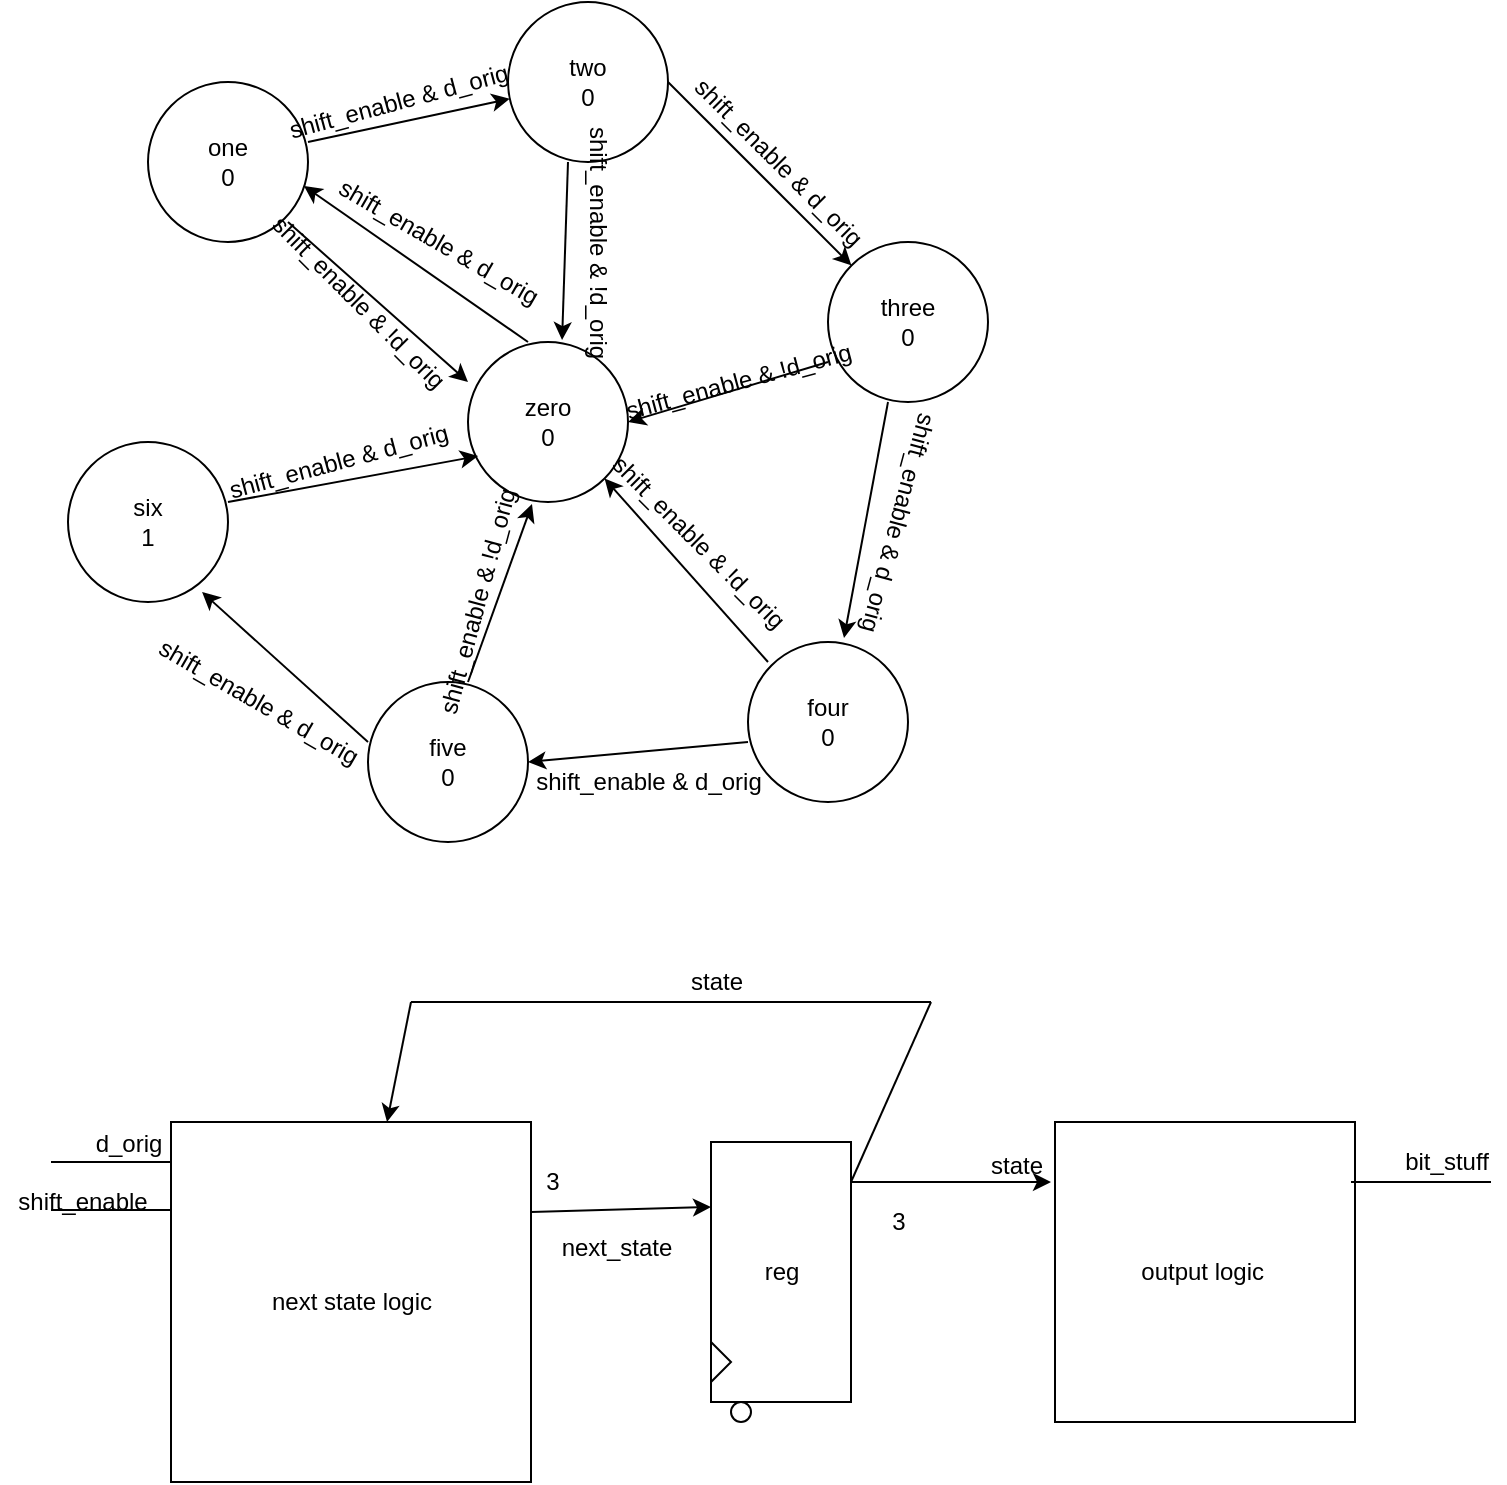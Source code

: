 <mxfile version="13.0.1" type="device"><diagram id="X3L0cHrKaLAXOJmJNn4a" name="Page-1"><mxGraphModel dx="946" dy="607" grid="1" gridSize="10" guides="1" tooltips="1" connect="1" arrows="1" fold="1" page="1" pageScale="1" pageWidth="850" pageHeight="1100" math="0" shadow="0"><root><mxCell id="0"/><mxCell id="1" parent="0"/><mxCell id="pyj8O2wJvegn1xO1XAde-1" value="zero&lt;br&gt;0" style="ellipse;whiteSpace=wrap;html=1;aspect=fixed;" vertex="1" parent="1"><mxGeometry x="270" y="230" width="80" height="80" as="geometry"/></mxCell><mxCell id="pyj8O2wJvegn1xO1XAde-10" value="one&lt;br&gt;0" style="ellipse;whiteSpace=wrap;html=1;aspect=fixed;" vertex="1" parent="1"><mxGeometry x="110" y="100" width="80" height="80" as="geometry"/></mxCell><mxCell id="pyj8O2wJvegn1xO1XAde-11" value="two&lt;br&gt;0" style="ellipse;whiteSpace=wrap;html=1;aspect=fixed;" vertex="1" parent="1"><mxGeometry x="290" y="60" width="80" height="80" as="geometry"/></mxCell><mxCell id="pyj8O2wJvegn1xO1XAde-12" value="three&lt;br&gt;0" style="ellipse;whiteSpace=wrap;html=1;aspect=fixed;" vertex="1" parent="1"><mxGeometry x="450" y="180" width="80" height="80" as="geometry"/></mxCell><mxCell id="pyj8O2wJvegn1xO1XAde-13" value="five&lt;br&gt;0" style="ellipse;whiteSpace=wrap;html=1;aspect=fixed;" vertex="1" parent="1"><mxGeometry x="220" y="400" width="80" height="80" as="geometry"/></mxCell><mxCell id="pyj8O2wJvegn1xO1XAde-14" value="four&lt;br&gt;0" style="ellipse;whiteSpace=wrap;html=1;aspect=fixed;" vertex="1" parent="1"><mxGeometry x="410" y="380" width="80" height="80" as="geometry"/></mxCell><mxCell id="pyj8O2wJvegn1xO1XAde-15" value="six&lt;br&gt;1" style="ellipse;whiteSpace=wrap;html=1;aspect=fixed;" vertex="1" parent="1"><mxGeometry x="70" y="280" width="80" height="80" as="geometry"/></mxCell><mxCell id="pyj8O2wJvegn1xO1XAde-16" value="" style="endArrow=classic;html=1;entryX=0.975;entryY=0.65;entryDx=0;entryDy=0;exitX=0.375;exitY=0;exitDx=0;exitDy=0;exitPerimeter=0;entryPerimeter=0;" edge="1" parent="1" source="pyj8O2wJvegn1xO1XAde-1" target="pyj8O2wJvegn1xO1XAde-10"><mxGeometry width="50" height="50" relative="1" as="geometry"><mxPoint x="280" y="250" as="sourcePoint"/><mxPoint x="330" y="200" as="targetPoint"/></mxGeometry></mxCell><mxCell id="pyj8O2wJvegn1xO1XAde-17" value="" style="endArrow=classic;html=1;exitX=1;exitY=0.375;exitDx=0;exitDy=0;exitPerimeter=0;" edge="1" parent="1" source="pyj8O2wJvegn1xO1XAde-10" target="pyj8O2wJvegn1xO1XAde-11"><mxGeometry width="50" height="50" relative="1" as="geometry"><mxPoint x="180" y="120" as="sourcePoint"/><mxPoint x="230" y="70" as="targetPoint"/></mxGeometry></mxCell><mxCell id="pyj8O2wJvegn1xO1XAde-18" value="" style="endArrow=classic;html=1;entryX=0;entryY=0;entryDx=0;entryDy=0;" edge="1" parent="1" target="pyj8O2wJvegn1xO1XAde-12"><mxGeometry width="50" height="50" relative="1" as="geometry"><mxPoint x="370" y="100" as="sourcePoint"/><mxPoint x="420" y="50" as="targetPoint"/></mxGeometry></mxCell><mxCell id="pyj8O2wJvegn1xO1XAde-19" value="" style="endArrow=classic;html=1;entryX=0.6;entryY=-0.025;entryDx=0;entryDy=0;entryPerimeter=0;" edge="1" parent="1" target="pyj8O2wJvegn1xO1XAde-14"><mxGeometry width="50" height="50" relative="1" as="geometry"><mxPoint x="480" y="260" as="sourcePoint"/><mxPoint x="530" y="210" as="targetPoint"/></mxGeometry></mxCell><mxCell id="pyj8O2wJvegn1xO1XAde-20" value="" style="endArrow=classic;html=1;entryX=1;entryY=0.5;entryDx=0;entryDy=0;" edge="1" parent="1" target="pyj8O2wJvegn1xO1XAde-13"><mxGeometry width="50" height="50" relative="1" as="geometry"><mxPoint x="410" y="430" as="sourcePoint"/><mxPoint x="460" y="380" as="targetPoint"/></mxGeometry></mxCell><mxCell id="pyj8O2wJvegn1xO1XAde-21" value="" style="endArrow=classic;html=1;entryX=0.838;entryY=0.938;entryDx=0;entryDy=0;entryPerimeter=0;" edge="1" parent="1" target="pyj8O2wJvegn1xO1XAde-15"><mxGeometry width="50" height="50" relative="1" as="geometry"><mxPoint x="220" y="430" as="sourcePoint"/><mxPoint x="270" y="380" as="targetPoint"/></mxGeometry></mxCell><mxCell id="pyj8O2wJvegn1xO1XAde-22" value="" style="endArrow=classic;html=1;entryX=0.063;entryY=0.713;entryDx=0;entryDy=0;entryPerimeter=0;" edge="1" parent="1" target="pyj8O2wJvegn1xO1XAde-1"><mxGeometry width="50" height="50" relative="1" as="geometry"><mxPoint x="150" y="310" as="sourcePoint"/><mxPoint x="200" y="260" as="targetPoint"/></mxGeometry></mxCell><mxCell id="pyj8O2wJvegn1xO1XAde-23" value="" style="endArrow=classic;html=1;entryX=0;entryY=0.25;entryDx=0;entryDy=0;entryPerimeter=0;" edge="1" parent="1" target="pyj8O2wJvegn1xO1XAde-1"><mxGeometry width="50" height="50" relative="1" as="geometry"><mxPoint x="180" y="170" as="sourcePoint"/><mxPoint x="230" y="120" as="targetPoint"/></mxGeometry></mxCell><mxCell id="pyj8O2wJvegn1xO1XAde-24" value="" style="endArrow=classic;html=1;entryX=0.588;entryY=-0.012;entryDx=0;entryDy=0;entryPerimeter=0;" edge="1" parent="1" target="pyj8O2wJvegn1xO1XAde-1"><mxGeometry width="50" height="50" relative="1" as="geometry"><mxPoint x="320" y="140" as="sourcePoint"/><mxPoint x="370" y="90" as="targetPoint"/></mxGeometry></mxCell><mxCell id="pyj8O2wJvegn1xO1XAde-25" value="" style="endArrow=classic;html=1;entryX=1;entryY=0.5;entryDx=0;entryDy=0;" edge="1" parent="1" target="pyj8O2wJvegn1xO1XAde-1"><mxGeometry width="50" height="50" relative="1" as="geometry"><mxPoint x="450" y="240" as="sourcePoint"/><mxPoint x="500" y="190" as="targetPoint"/></mxGeometry></mxCell><mxCell id="pyj8O2wJvegn1xO1XAde-26" value="" style="endArrow=classic;html=1;entryX=1;entryY=1;entryDx=0;entryDy=0;" edge="1" parent="1" target="pyj8O2wJvegn1xO1XAde-1"><mxGeometry width="50" height="50" relative="1" as="geometry"><mxPoint x="420" y="390" as="sourcePoint"/><mxPoint x="470" y="340" as="targetPoint"/></mxGeometry></mxCell><mxCell id="pyj8O2wJvegn1xO1XAde-27" value="" style="endArrow=classic;html=1;entryX=0.4;entryY=1.013;entryDx=0;entryDy=0;entryPerimeter=0;" edge="1" parent="1" target="pyj8O2wJvegn1xO1XAde-1"><mxGeometry width="50" height="50" relative="1" as="geometry"><mxPoint x="270" y="400" as="sourcePoint"/><mxPoint x="320" y="350" as="targetPoint"/></mxGeometry></mxCell><mxCell id="pyj8O2wJvegn1xO1XAde-29" value="shift_enable &amp;amp; d_orig" style="text;html=1;align=center;verticalAlign=middle;resizable=0;points=[];autosize=1;rotation=-15;" vertex="1" parent="1"><mxGeometry x="140" y="280" width="130" height="20" as="geometry"/></mxCell><mxCell id="pyj8O2wJvegn1xO1XAde-30" value="shift_enable &amp;amp; d_orig" style="text;html=1;align=center;verticalAlign=middle;resizable=0;points=[];autosize=1;rotation=30;" vertex="1" parent="1"><mxGeometry x="100" y="400" width="130" height="20" as="geometry"/></mxCell><mxCell id="pyj8O2wJvegn1xO1XAde-31" value="shift_enable &amp;amp; d_orig" style="text;html=1;align=center;verticalAlign=middle;resizable=0;points=[];autosize=1;" vertex="1" parent="1"><mxGeometry x="295" y="440" width="130" height="20" as="geometry"/></mxCell><mxCell id="pyj8O2wJvegn1xO1XAde-32" value="shift_enable &amp;amp; d_orig" style="text;html=1;align=center;verticalAlign=middle;resizable=0;points=[];autosize=1;rotation=45;" vertex="1" parent="1"><mxGeometry x="360" y="130" width="130" height="20" as="geometry"/></mxCell><mxCell id="pyj8O2wJvegn1xO1XAde-33" value="shift_enable &amp;amp; d_orig" style="text;html=1;align=center;verticalAlign=middle;resizable=0;points=[];autosize=1;rotation=105;" vertex="1" parent="1"><mxGeometry x="420" y="310" width="130" height="20" as="geometry"/></mxCell><mxCell id="pyj8O2wJvegn1xO1XAde-34" value="shift_enable &amp;amp; d_orig" style="text;html=1;align=center;verticalAlign=middle;resizable=0;points=[];autosize=1;rotation=-15;" vertex="1" parent="1"><mxGeometry x="170" y="100" width="130" height="20" as="geometry"/></mxCell><mxCell id="pyj8O2wJvegn1xO1XAde-35" value="shift_enable &amp;amp; !d_orig" style="text;html=1;align=center;verticalAlign=middle;resizable=0;points=[];autosize=1;rotation=-75;" vertex="1" parent="1"><mxGeometry x="210" y="350" width="130" height="20" as="geometry"/></mxCell><mxCell id="pyj8O2wJvegn1xO1XAde-36" value="shift_enable &amp;amp; !d_orig" style="text;html=1;align=center;verticalAlign=middle;resizable=0;points=[];autosize=1;rotation=45;" vertex="1" parent="1"><mxGeometry x="320" y="320" width="130" height="20" as="geometry"/></mxCell><mxCell id="pyj8O2wJvegn1xO1XAde-37" value="shift_enable &amp;amp; !d_orig" style="text;html=1;align=center;verticalAlign=middle;resizable=0;points=[];autosize=1;rotation=-15;" vertex="1" parent="1"><mxGeometry x="340" y="240" width="130" height="20" as="geometry"/></mxCell><mxCell id="pyj8O2wJvegn1xO1XAde-38" value="shift_enable &amp;amp; !d_orig" style="text;html=1;align=center;verticalAlign=middle;resizable=0;points=[];autosize=1;rotation=90;" vertex="1" parent="1"><mxGeometry x="270" y="170" width="130" height="20" as="geometry"/></mxCell><mxCell id="pyj8O2wJvegn1xO1XAde-39" value="shift_enable &amp;amp; !d_orig" style="text;html=1;align=center;verticalAlign=middle;resizable=0;points=[];autosize=1;rotation=45;" vertex="1" parent="1"><mxGeometry x="150" y="200" width="130" height="20" as="geometry"/></mxCell><mxCell id="pyj8O2wJvegn1xO1XAde-40" value="shift_enable &amp;amp; d_orig" style="text;html=1;align=center;verticalAlign=middle;resizable=0;points=[];autosize=1;rotation=30;" vertex="1" parent="1"><mxGeometry x="190" y="170" width="130" height="20" as="geometry"/></mxCell><mxCell id="pyj8O2wJvegn1xO1XAde-41" value="next state logic" style="whiteSpace=wrap;html=1;aspect=fixed;" vertex="1" parent="1"><mxGeometry x="121.5" y="620" width="180" height="180" as="geometry"/></mxCell><mxCell id="pyj8O2wJvegn1xO1XAde-42" value="reg" style="rounded=0;whiteSpace=wrap;html=1;" vertex="1" parent="1"><mxGeometry x="391.5" y="630" width="70" height="130" as="geometry"/></mxCell><mxCell id="pyj8O2wJvegn1xO1XAde-43" value="" style="endArrow=classic;html=1;entryX=0;entryY=0.25;entryDx=0;entryDy=0;exitX=1;exitY=0.25;exitDx=0;exitDy=0;" edge="1" parent="1" target="pyj8O2wJvegn1xO1XAde-42" source="pyj8O2wJvegn1xO1XAde-41"><mxGeometry width="50" height="50" relative="1" as="geometry"><mxPoint x="271.5" y="660" as="sourcePoint"/><mxPoint x="321.5" y="610" as="targetPoint"/></mxGeometry></mxCell><mxCell id="pyj8O2wJvegn1xO1XAde-44" value="3" style="text;html=1;align=center;verticalAlign=middle;resizable=0;points=[];autosize=1;" vertex="1" parent="1"><mxGeometry x="301.5" y="640" width="20" height="20" as="geometry"/></mxCell><mxCell id="pyj8O2wJvegn1xO1XAde-45" value="next_state" style="text;html=1;align=center;verticalAlign=middle;resizable=0;points=[];autosize=1;" vertex="1" parent="1"><mxGeometry x="308.5" y="673" width="70" height="20" as="geometry"/></mxCell><mxCell id="pyj8O2wJvegn1xO1XAde-46" value="" style="endArrow=none;html=1;" edge="1" parent="1"><mxGeometry width="50" height="50" relative="1" as="geometry"><mxPoint x="461.5" y="650" as="sourcePoint"/><mxPoint x="501.5" y="560" as="targetPoint"/></mxGeometry></mxCell><mxCell id="pyj8O2wJvegn1xO1XAde-47" value="" style="endArrow=none;html=1;" edge="1" parent="1"><mxGeometry width="50" height="50" relative="1" as="geometry"><mxPoint x="241.5" y="560" as="sourcePoint"/><mxPoint x="501.5" y="560" as="targetPoint"/></mxGeometry></mxCell><mxCell id="pyj8O2wJvegn1xO1XAde-48" value="" style="endArrow=classic;html=1;" edge="1" parent="1" target="pyj8O2wJvegn1xO1XAde-41"><mxGeometry width="50" height="50" relative="1" as="geometry"><mxPoint x="241.5" y="560" as="sourcePoint"/><mxPoint x="291.5" y="510" as="targetPoint"/></mxGeometry></mxCell><mxCell id="pyj8O2wJvegn1xO1XAde-49" value="state" style="text;html=1;align=center;verticalAlign=middle;resizable=0;points=[];autosize=1;" vertex="1" parent="1"><mxGeometry x="373.5" y="540" width="40" height="20" as="geometry"/></mxCell><mxCell id="pyj8O2wJvegn1xO1XAde-50" value="" style="endArrow=classic;html=1;" edge="1" parent="1"><mxGeometry width="50" height="50" relative="1" as="geometry"><mxPoint x="461.5" y="650" as="sourcePoint"/><mxPoint x="561.5" y="650" as="targetPoint"/></mxGeometry></mxCell><mxCell id="pyj8O2wJvegn1xO1XAde-51" value="" style="triangle;whiteSpace=wrap;html=1;" vertex="1" parent="1"><mxGeometry x="391.5" y="730" width="10" height="20" as="geometry"/></mxCell><mxCell id="pyj8O2wJvegn1xO1XAde-52" value="" style="ellipse;whiteSpace=wrap;html=1;aspect=fixed;" vertex="1" parent="1"><mxGeometry x="401.5" y="760" width="10" height="10" as="geometry"/></mxCell><mxCell id="pyj8O2wJvegn1xO1XAde-53" value="3" style="text;html=1;align=center;verticalAlign=middle;resizable=0;points=[];autosize=1;" vertex="1" parent="1"><mxGeometry x="475" y="660" width="20" height="20" as="geometry"/></mxCell><mxCell id="pyj8O2wJvegn1xO1XAde-54" value="state" style="text;html=1;align=center;verticalAlign=middle;resizable=0;points=[];autosize=1;" vertex="1" parent="1"><mxGeometry x="523.5" y="632" width="40" height="20" as="geometry"/></mxCell><mxCell id="pyj8O2wJvegn1xO1XAde-55" value="output logic&amp;nbsp;" style="whiteSpace=wrap;html=1;aspect=fixed;" vertex="1" parent="1"><mxGeometry x="563.5" y="620" width="150" height="150" as="geometry"/></mxCell><mxCell id="pyj8O2wJvegn1xO1XAde-56" value="" style="endArrow=none;html=1;" edge="1" parent="1"><mxGeometry width="50" height="50" relative="1" as="geometry"><mxPoint x="711.5" y="650" as="sourcePoint"/><mxPoint x="781.5" y="650" as="targetPoint"/></mxGeometry></mxCell><mxCell id="pyj8O2wJvegn1xO1XAde-57" value="bit_stuff" style="text;html=1;align=center;verticalAlign=middle;resizable=0;points=[];autosize=1;" vertex="1" parent="1"><mxGeometry x="728.5" y="630" width="60" height="20" as="geometry"/></mxCell><mxCell id="pyj8O2wJvegn1xO1XAde-62" value="" style="endArrow=none;html=1;" edge="1" parent="1"><mxGeometry width="50" height="50" relative="1" as="geometry"><mxPoint x="61.5" y="640" as="sourcePoint"/><mxPoint x="121.5" y="640" as="targetPoint"/></mxGeometry></mxCell><mxCell id="pyj8O2wJvegn1xO1XAde-63" value="d_orig" style="text;html=1;align=center;verticalAlign=middle;resizable=0;points=[];autosize=1;" vertex="1" parent="1"><mxGeometry x="74.5" y="621" width="50" height="20" as="geometry"/></mxCell><mxCell id="pyj8O2wJvegn1xO1XAde-64" value="" style="endArrow=none;html=1;" edge="1" parent="1"><mxGeometry width="50" height="50" relative="1" as="geometry"><mxPoint x="61.5" y="664" as="sourcePoint"/><mxPoint x="121.5" y="664" as="targetPoint"/></mxGeometry></mxCell><mxCell id="pyj8O2wJvegn1xO1XAde-65" value="shift_enable" style="text;html=1;align=center;verticalAlign=middle;resizable=0;points=[];autosize=1;" vertex="1" parent="1"><mxGeometry x="36.5" y="650" width="80" height="20" as="geometry"/></mxCell></root></mxGraphModel></diagram></mxfile>